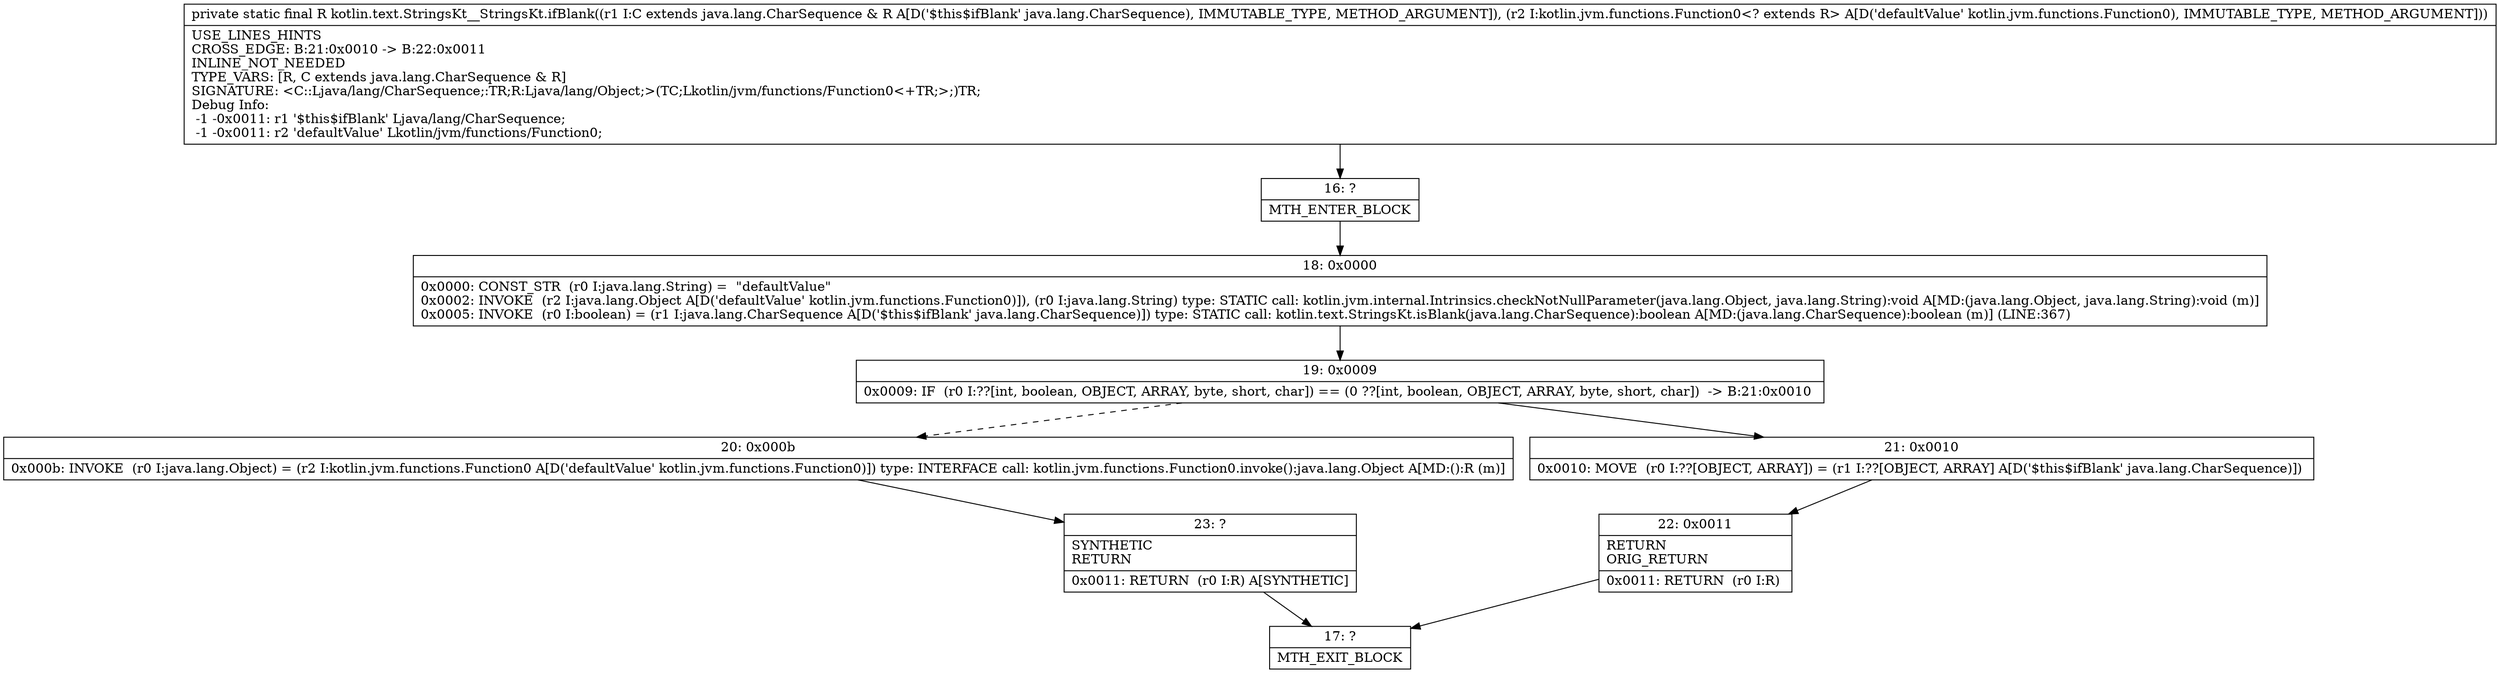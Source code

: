 digraph "CFG forkotlin.text.StringsKt__StringsKt.ifBlank(Ljava\/lang\/CharSequence;Lkotlin\/jvm\/functions\/Function0;)Ljava\/lang\/Object;" {
Node_16 [shape=record,label="{16\:\ ?|MTH_ENTER_BLOCK\l}"];
Node_18 [shape=record,label="{18\:\ 0x0000|0x0000: CONST_STR  (r0 I:java.lang.String) =  \"defaultValue\" \l0x0002: INVOKE  (r2 I:java.lang.Object A[D('defaultValue' kotlin.jvm.functions.Function0)]), (r0 I:java.lang.String) type: STATIC call: kotlin.jvm.internal.Intrinsics.checkNotNullParameter(java.lang.Object, java.lang.String):void A[MD:(java.lang.Object, java.lang.String):void (m)]\l0x0005: INVOKE  (r0 I:boolean) = (r1 I:java.lang.CharSequence A[D('$this$ifBlank' java.lang.CharSequence)]) type: STATIC call: kotlin.text.StringsKt.isBlank(java.lang.CharSequence):boolean A[MD:(java.lang.CharSequence):boolean (m)] (LINE:367)\l}"];
Node_19 [shape=record,label="{19\:\ 0x0009|0x0009: IF  (r0 I:??[int, boolean, OBJECT, ARRAY, byte, short, char]) == (0 ??[int, boolean, OBJECT, ARRAY, byte, short, char])  \-\> B:21:0x0010 \l}"];
Node_20 [shape=record,label="{20\:\ 0x000b|0x000b: INVOKE  (r0 I:java.lang.Object) = (r2 I:kotlin.jvm.functions.Function0 A[D('defaultValue' kotlin.jvm.functions.Function0)]) type: INTERFACE call: kotlin.jvm.functions.Function0.invoke():java.lang.Object A[MD:():R (m)]\l}"];
Node_23 [shape=record,label="{23\:\ ?|SYNTHETIC\lRETURN\l|0x0011: RETURN  (r0 I:R) A[SYNTHETIC]\l}"];
Node_17 [shape=record,label="{17\:\ ?|MTH_EXIT_BLOCK\l}"];
Node_21 [shape=record,label="{21\:\ 0x0010|0x0010: MOVE  (r0 I:??[OBJECT, ARRAY]) = (r1 I:??[OBJECT, ARRAY] A[D('$this$ifBlank' java.lang.CharSequence)]) \l}"];
Node_22 [shape=record,label="{22\:\ 0x0011|RETURN\lORIG_RETURN\l|0x0011: RETURN  (r0 I:R) \l}"];
MethodNode[shape=record,label="{private static final R kotlin.text.StringsKt__StringsKt.ifBlank((r1 I:C extends java.lang.CharSequence & R A[D('$this$ifBlank' java.lang.CharSequence), IMMUTABLE_TYPE, METHOD_ARGUMENT]), (r2 I:kotlin.jvm.functions.Function0\<? extends R\> A[D('defaultValue' kotlin.jvm.functions.Function0), IMMUTABLE_TYPE, METHOD_ARGUMENT]))  | USE_LINES_HINTS\lCROSS_EDGE: B:21:0x0010 \-\> B:22:0x0011\lINLINE_NOT_NEEDED\lTYPE_VARS: [R, C extends java.lang.CharSequence & R]\lSIGNATURE: \<C::Ljava\/lang\/CharSequence;:TR;R:Ljava\/lang\/Object;\>(TC;Lkotlin\/jvm\/functions\/Function0\<+TR;\>;)TR;\lDebug Info:\l  \-1 \-0x0011: r1 '$this$ifBlank' Ljava\/lang\/CharSequence;\l  \-1 \-0x0011: r2 'defaultValue' Lkotlin\/jvm\/functions\/Function0;\l}"];
MethodNode -> Node_16;Node_16 -> Node_18;
Node_18 -> Node_19;
Node_19 -> Node_20[style=dashed];
Node_19 -> Node_21;
Node_20 -> Node_23;
Node_23 -> Node_17;
Node_21 -> Node_22;
Node_22 -> Node_17;
}

